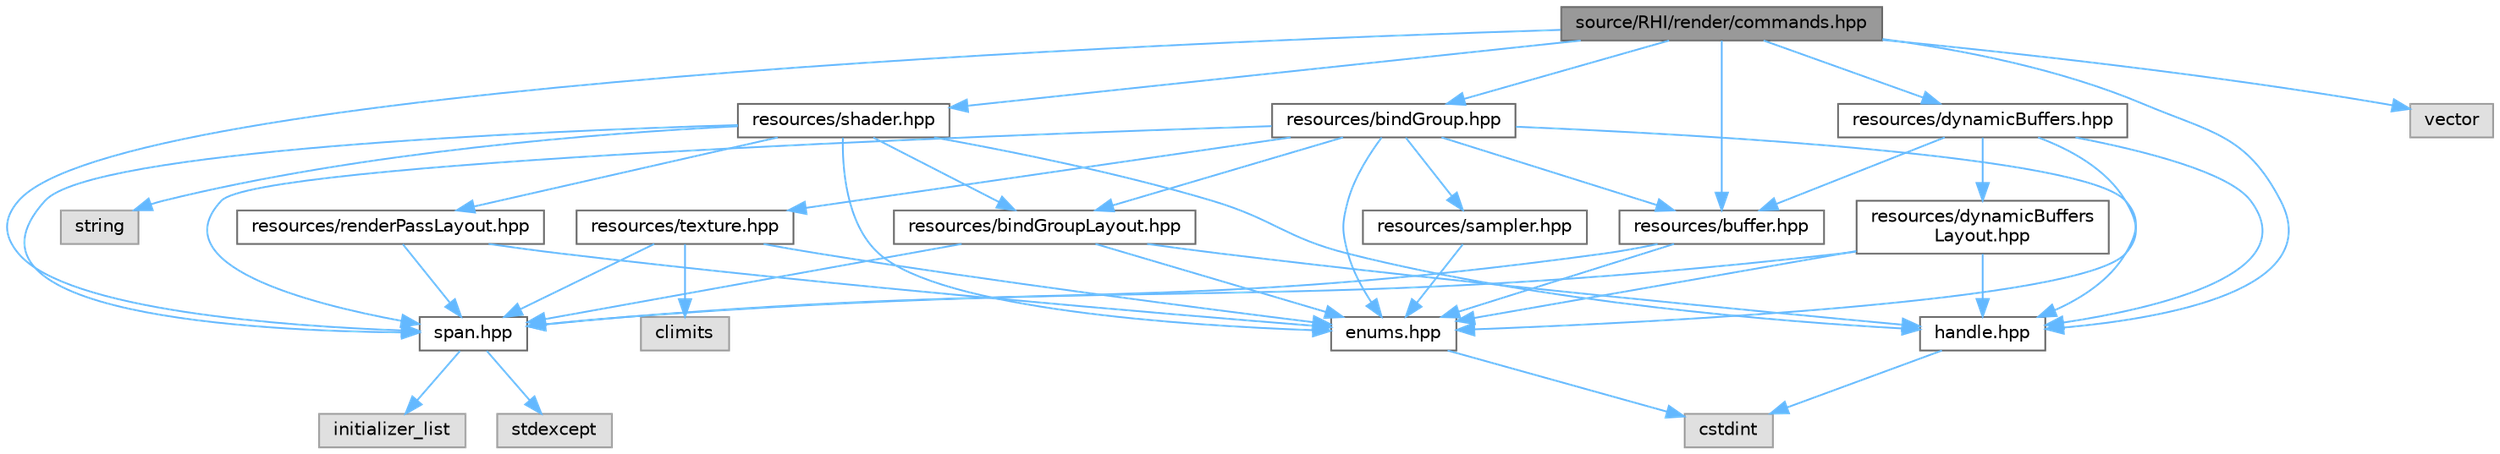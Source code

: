 digraph "source/RHI/render/commands.hpp"
{
 // LATEX_PDF_SIZE
  bgcolor="transparent";
  edge [fontname=Helvetica,fontsize=10,labelfontname=Helvetica,labelfontsize=10];
  node [fontname=Helvetica,fontsize=10,shape=box,height=0.2,width=0.4];
  Node1 [id="Node000001",label="source/RHI/render/commands.hpp",height=0.2,width=0.4,color="gray40", fillcolor="grey60", style="filled", fontcolor="black",tooltip="Defines data structures and utilities for encoding and decoding GPU draw/dispatch commands."];
  Node1 -> Node2 [id="edge1_Node000001_Node000002",color="steelblue1",style="solid",tooltip=" "];
  Node2 [id="Node000002",label="handle.hpp",height=0.2,width=0.4,color="grey40", fillcolor="white", style="filled",URL="$handle_8hpp.html",tooltip="Generic handle class for resource management and lifetime tracking."];
  Node2 -> Node3 [id="edge2_Node000002_Node000003",color="steelblue1",style="solid",tooltip=" "];
  Node3 [id="Node000003",label="cstdint",height=0.2,width=0.4,color="grey60", fillcolor="#E0E0E0", style="filled",tooltip=" "];
  Node1 -> Node4 [id="edge3_Node000001_Node000004",color="steelblue1",style="solid",tooltip=" "];
  Node4 [id="Node000004",label="span.hpp",height=0.2,width=0.4,color="grey40", fillcolor="white", style="filled",URL="$span_8hpp.html",tooltip="Lightweight non-owning view over a contiguous sequence of objects."];
  Node4 -> Node5 [id="edge4_Node000004_Node000005",color="steelblue1",style="solid",tooltip=" "];
  Node5 [id="Node000005",label="initializer_list",height=0.2,width=0.4,color="grey60", fillcolor="#E0E0E0", style="filled",tooltip=" "];
  Node4 -> Node6 [id="edge5_Node000004_Node000006",color="steelblue1",style="solid",tooltip=" "];
  Node6 [id="Node000006",label="stdexcept",height=0.2,width=0.4,color="grey60", fillcolor="#E0E0E0", style="filled",tooltip=" "];
  Node1 -> Node7 [id="edge6_Node000001_Node000007",color="steelblue1",style="solid",tooltip=" "];
  Node7 [id="Node000007",label="resources/shader.hpp",height=0.2,width=0.4,color="grey40", fillcolor="white", style="filled",URL="$shader_8hpp.html",tooltip="Defines GPU shader resource and its creation descriptor."];
  Node7 -> Node8 [id="edge7_Node000007_Node000008",color="steelblue1",style="solid",tooltip=" "];
  Node8 [id="Node000008",label="string",height=0.2,width=0.4,color="grey60", fillcolor="#E0E0E0", style="filled",tooltip=" "];
  Node7 -> Node4 [id="edge8_Node000007_Node000004",color="steelblue1",style="solid",tooltip=" "];
  Node7 -> Node2 [id="edge9_Node000007_Node000002",color="steelblue1",style="solid",tooltip=" "];
  Node7 -> Node9 [id="edge10_Node000007_Node000009",color="steelblue1",style="solid",tooltip=" "];
  Node9 [id="Node000009",label="enums.hpp",height=0.2,width=0.4,color="grey40", fillcolor="white", style="filled",URL="$enums_8hpp.html",tooltip="Enumerations for input and graphics systems."];
  Node9 -> Node3 [id="edge11_Node000009_Node000003",color="steelblue1",style="solid",tooltip=" "];
  Node7 -> Node10 [id="edge12_Node000007_Node000010",color="steelblue1",style="solid",tooltip=" "];
  Node10 [id="Node000010",label="resources/bindGroupLayout.hpp",height=0.2,width=0.4,color="grey40", fillcolor="white", style="filled",URL="$bind_group_layout_8hpp_source.html",tooltip=" "];
  Node10 -> Node4 [id="edge13_Node000010_Node000004",color="steelblue1",style="solid",tooltip=" "];
  Node10 -> Node2 [id="edge14_Node000010_Node000002",color="steelblue1",style="solid",tooltip=" "];
  Node10 -> Node9 [id="edge15_Node000010_Node000009",color="steelblue1",style="solid",tooltip=" "];
  Node7 -> Node11 [id="edge16_Node000007_Node000011",color="steelblue1",style="solid",tooltip=" "];
  Node11 [id="Node000011",label="resources/renderPassLayout.hpp",height=0.2,width=0.4,color="grey40", fillcolor="white", style="filled",URL="$render_pass_layout_8hpp.html",tooltip="Defines RenderPassLayout and its descriptor structures."];
  Node11 -> Node4 [id="edge17_Node000011_Node000004",color="steelblue1",style="solid",tooltip=" "];
  Node11 -> Node9 [id="edge18_Node000011_Node000009",color="steelblue1",style="solid",tooltip=" "];
  Node1 -> Node12 [id="edge19_Node000001_Node000012",color="steelblue1",style="solid",tooltip=" "];
  Node12 [id="Node000012",label="resources/bindGroup.hpp",height=0.2,width=0.4,color="grey40", fillcolor="white", style="filled",URL="$bind_group_8hpp_source.html",tooltip=" "];
  Node12 -> Node4 [id="edge20_Node000012_Node000004",color="steelblue1",style="solid",tooltip=" "];
  Node12 -> Node2 [id="edge21_Node000012_Node000002",color="steelblue1",style="solid",tooltip=" "];
  Node12 -> Node9 [id="edge22_Node000012_Node000009",color="steelblue1",style="solid",tooltip=" "];
  Node12 -> Node10 [id="edge23_Node000012_Node000010",color="steelblue1",style="solid",tooltip=" "];
  Node12 -> Node13 [id="edge24_Node000012_Node000013",color="steelblue1",style="solid",tooltip=" "];
  Node13 [id="Node000013",label="resources/texture.hpp",height=0.2,width=0.4,color="grey40", fillcolor="white", style="filled",URL="$texture_8hpp.html",tooltip="Defines GPU texture resource and its creation descriptor."];
  Node13 -> Node14 [id="edge25_Node000013_Node000014",color="steelblue1",style="solid",tooltip=" "];
  Node14 [id="Node000014",label="climits",height=0.2,width=0.4,color="grey60", fillcolor="#E0E0E0", style="filled",tooltip=" "];
  Node13 -> Node4 [id="edge26_Node000013_Node000004",color="steelblue1",style="solid",tooltip=" "];
  Node13 -> Node9 [id="edge27_Node000013_Node000009",color="steelblue1",style="solid",tooltip=" "];
  Node12 -> Node15 [id="edge28_Node000012_Node000015",color="steelblue1",style="solid",tooltip=" "];
  Node15 [id="Node000015",label="resources/sampler.hpp",height=0.2,width=0.4,color="grey40", fillcolor="white", style="filled",URL="$sampler_8hpp.html",tooltip="Defines GPU sampler resource and its descriptor for filtering and wrapping."];
  Node15 -> Node9 [id="edge29_Node000015_Node000009",color="steelblue1",style="solid",tooltip=" "];
  Node12 -> Node16 [id="edge30_Node000012_Node000016",color="steelblue1",style="solid",tooltip=" "];
  Node16 [id="Node000016",label="resources/buffer.hpp",height=0.2,width=0.4,color="grey40", fillcolor="white", style="filled",URL="$buffer_8hpp.html",tooltip="Defines the Buffer resource and its descriptor for GPU memory allocation."];
  Node16 -> Node9 [id="edge31_Node000016_Node000009",color="steelblue1",style="solid",tooltip=" "];
  Node16 -> Node4 [id="edge32_Node000016_Node000004",color="steelblue1",style="solid",tooltip=" "];
  Node1 -> Node16 [id="edge33_Node000001_Node000016",color="steelblue1",style="solid",tooltip=" "];
  Node1 -> Node17 [id="edge34_Node000001_Node000017",color="steelblue1",style="solid",tooltip=" "];
  Node17 [id="Node000017",label="resources/dynamicBuffers.hpp",height=0.2,width=0.4,color="grey40", fillcolor="white", style="filled",URL="$dynamic_buffers_8hpp.html",tooltip="Defines the DynamicBuffers resource and its descriptor."];
  Node17 -> Node9 [id="edge35_Node000017_Node000009",color="steelblue1",style="solid",tooltip=" "];
  Node17 -> Node2 [id="edge36_Node000017_Node000002",color="steelblue1",style="solid",tooltip=" "];
  Node17 -> Node16 [id="edge37_Node000017_Node000016",color="steelblue1",style="solid",tooltip=" "];
  Node17 -> Node18 [id="edge38_Node000017_Node000018",color="steelblue1",style="solid",tooltip=" "];
  Node18 [id="Node000018",label="resources/dynamicBuffers\lLayout.hpp",height=0.2,width=0.4,color="grey40", fillcolor="white", style="filled",URL="$dynamic_buffers_layout_8hpp.html",tooltip="Defines the layout for dynamic buffers and their descriptor."];
  Node18 -> Node4 [id="edge39_Node000018_Node000004",color="steelblue1",style="solid",tooltip=" "];
  Node18 -> Node2 [id="edge40_Node000018_Node000002",color="steelblue1",style="solid",tooltip=" "];
  Node18 -> Node9 [id="edge41_Node000018_Node000009",color="steelblue1",style="solid",tooltip=" "];
  Node1 -> Node19 [id="edge42_Node000001_Node000019",color="steelblue1",style="solid",tooltip=" "];
  Node19 [id="Node000019",label="vector",height=0.2,width=0.4,color="grey60", fillcolor="#E0E0E0", style="filled",tooltip=" "];
}
